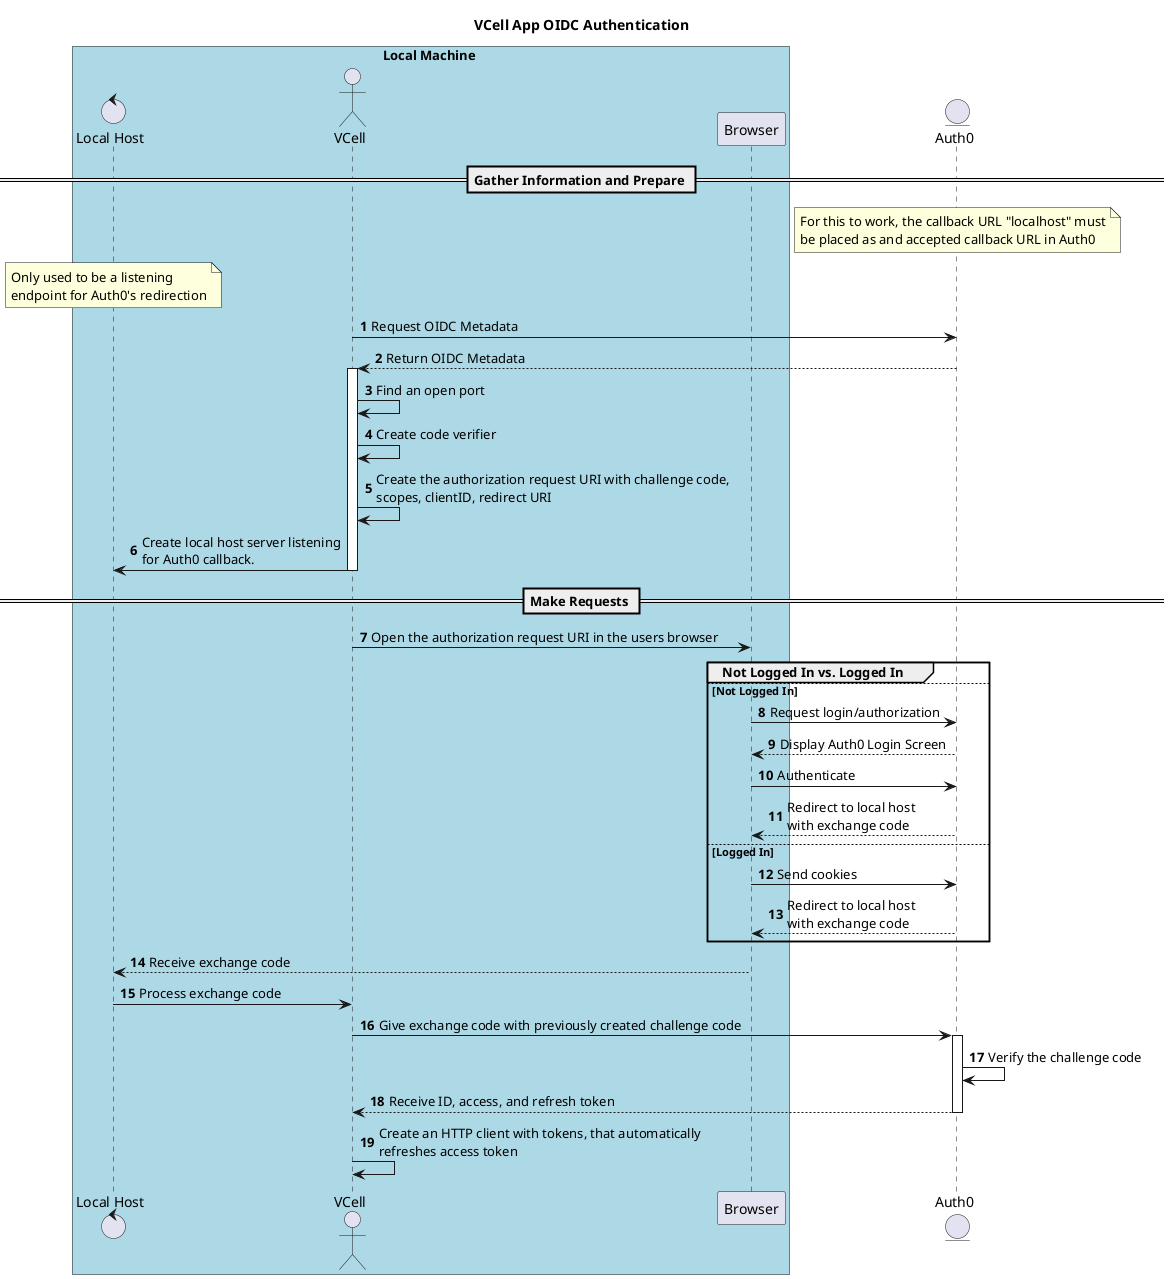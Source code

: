 @startuml Login
'https://plantuml.com/sequence-diagram

title VCell App OIDC Authentication

autonumber
box Local Machine #LightBlue
control "Local Host"
actor VCell
participant Browser
end box

entity Auth0

== Gather Information and Prepare ==
note over Auth0: For this to work, the callback URL "localhost" must\nbe placed as and accepted callback URL in Auth0
note over "Local Host": Only used to be a listening \nendpoint for Auth0's redirection

VCell -> Auth0: Request OIDC Metadata
Auth0 --> VCell: Return OIDC Metadata

activate VCell
VCell -> VCell: Find an open port
VCell -> VCell: Create code verifier
VCell -> VCell: Create the authorization request URI with challenge code,\nscopes, clientID, redirect URI
VCell -> "Local Host": Create local host server listening\nfor Auth0 callback.
deactivate VCell

== Make Requests ==

VCell -> Browser: Open the authorization request URI in the users browser


group Not Logged In vs. Logged In
else Not Logged In
Browser -> Auth0: Request login/authorization
Auth0 --> Browser: Display Auth0 Login Screen
Browser -> Auth0: Authenticate
Auth0 --> Browser: Redirect to local host\nwith exchange code
else Logged In
Browser -> Auth0: Send cookies
Auth0 --> Browser: Redirect to local host\nwith exchange code
end


Browser --> "Local Host": Receive exchange code
"Local Host" -> VCell: Process exchange code
VCell -> Auth0: Give exchange code with previously created challenge code
activate Auth0
Auth0 -> Auth0: Verify the challenge code
Auth0 --> VCell: Receive ID, access, and refresh token
deactivate Auth0

VCell -> VCell: Create an HTTP client with tokens, that automatically \nrefreshes access token





@enduml